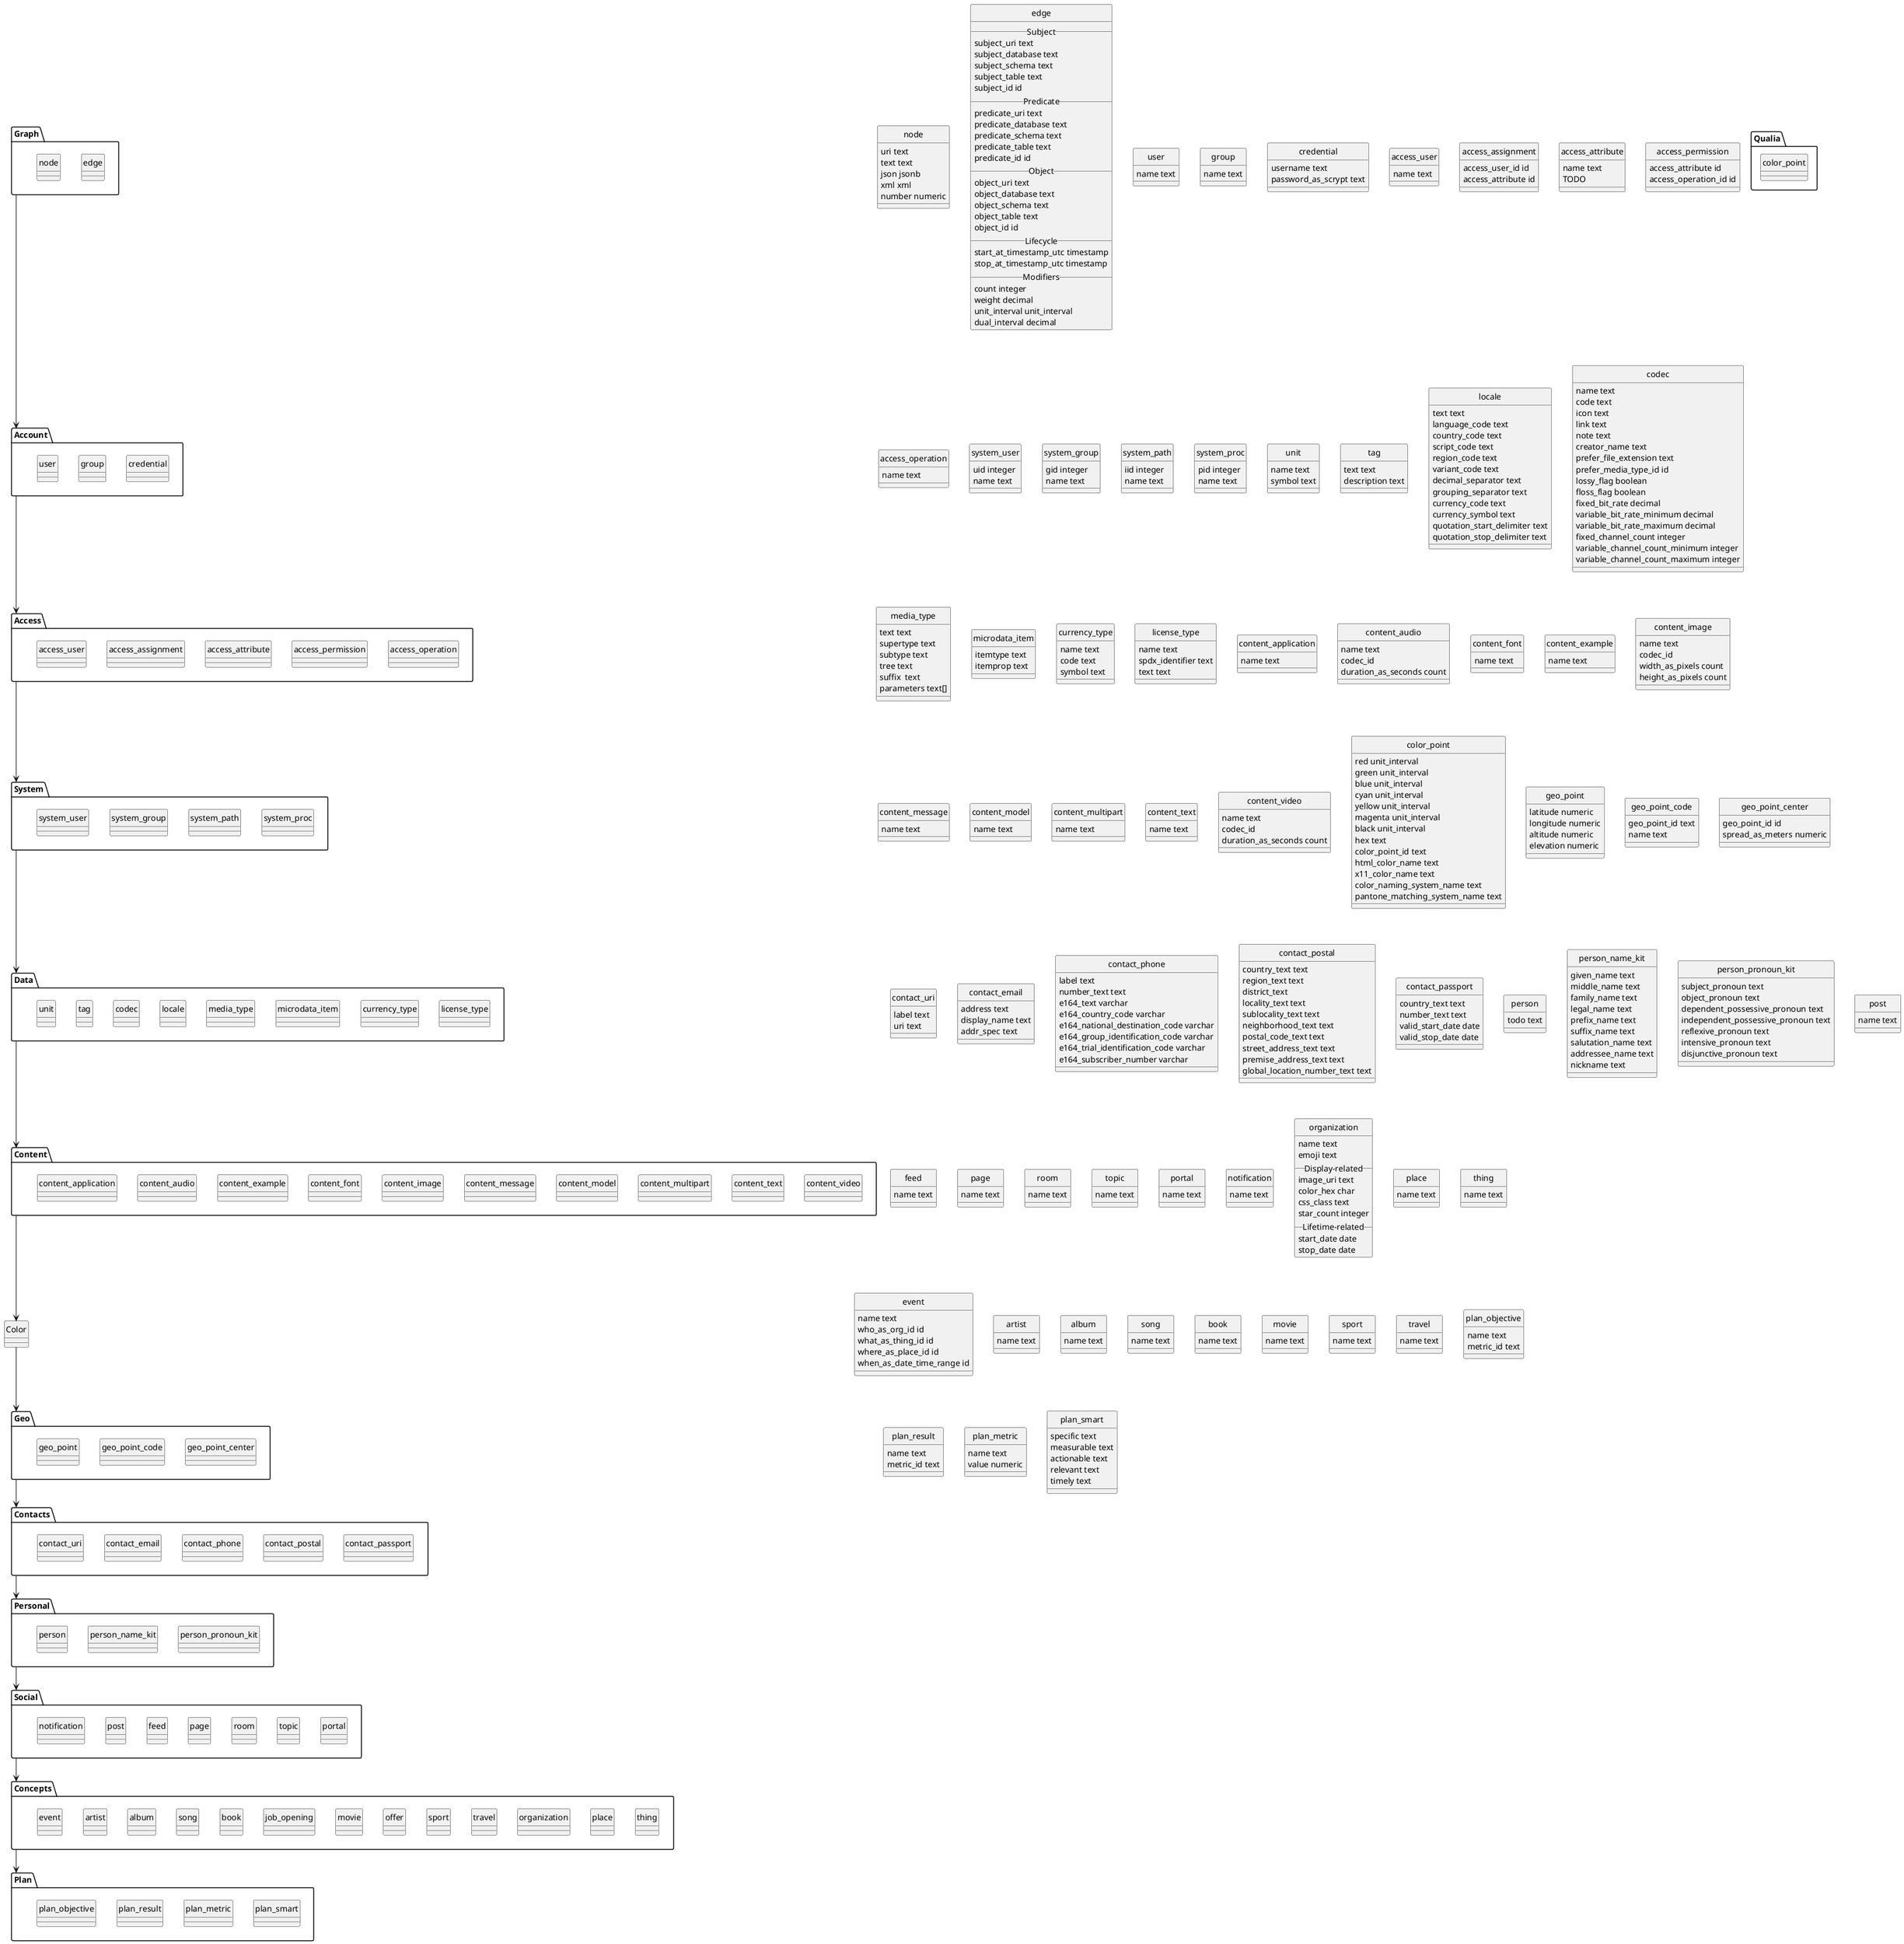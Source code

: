 @startuml
skinparam monochrome true
hide circle

'''
'
' Package section
'
'''

package Graph {
  class node
  class edge
}

package Account {
  class user
  class group
  class credential
}

package Access {
  class access_user
  class access_assignment
  class access_attribute
  class access_permission
  class access_operation
}

package System {
  class system_user
  class system_group
  class system_path
  class system_proc
}

package Data {
  class unit
  class tag
  class codec
  class locale
  class media_type
  class microdata_item
  class currency_type
  class license_type
}

package Content {
  class content_application
  class content_audio
  class content_font
  class content_example
  class content_image
  class content_message
  class content_model
  class content_multipart
  class content_text
  class content_video
}

package Qualia {
  class color_point
}

package Geo {
  class geo_point
  class geo_point_code
  class geo_point_center
}

package Contacts {
  class contact_uri
  class contact_email
  class contact_phone
  class contact_postal
  class contact_passport
}

package Personal {
  class person
  class person_name_kit
  class person_pronoun_kit
}

package Social {
  class post
  class feed
  class page
  class room
  class topic
  class portal
  class notification
}

package Concepts {
  class artist
  class album
  class song
  class book
  class thing
  class event
  class job_opening
  class movie
  class offer
  class organization
  class place
  class sport
  class travel
}

package Plan {
  class plan_objective
  class plan_result
  class plan_metric
  class plan_smart
}

'''
'
' Package layout hint section
'
'''

Graph -d-> Account
Account -d-> Access
Access -d-> System
System -d-> Data
Data -d-> Content
Content -d-> Color
Color -d-> Geo
Geo -d-> Contacts
Contacts -d-> Personal
Personal -d-> Social
Social -d-> Concepts
Concepts -d-> Plan

'' package Graph
node -[hidden] edge

'' package Account
user -[hidden] group
group -[hidden] credential

'' package Access
access_user -[hidden] access_assignment
access_assignment -[hidden] access_attribute
access_attribute -[hidden] access_permission
access_permission -[hidden] access_operation

'' package System
system_user -[hidden] system_group
system_group -[hidden] system_path
system_path -[hidden] system_proc

'' package Data
unit -[hidden] tag
tag -[hidden] codec
codec -[hidden] locale
locale -[hidden] media_type
media_type -[hidden] microdata_item
microdata_item -[hidden] currency_type
currency_type -[hidden] license_type

'' package Media
content_application -[hidden] content_audio
content_audio -[hidden] content_example
content_example -[hidden] content_font
content_font -[hidden] content_image
content_image -[hidden] content_message
content_message -[hidden] content_model
content_model -[hidden] content_multipart
content_multipart -[hidden] content_text
content_text -[hidden] content_video

'' package Contact
contact_uri -[hidden] contact_email
contact_email -[hidden] contact_phone
contact_phone -[hidden] contact_postal
contact_postal -[hidden] contact_passport

'' package Qualia
'' color_point -[hidden] ?

'' package Geo
geo_point -[hidden] geo_point_code
geo_point_code -[hidden] geo_point_center

'' package Social
post -[hidden] feed
feed -[hidden] page
page -[hidden] room
room -[hidden] topic
topic -[hidden] portal

'' package Personal
person -[hidden] person_name_kit
person_name_kit -[hidden] person_pronoun_kit

'' package Concepts
artist -[hidden] album
album -[hidden] song
song -[hidden] book
book -[hidden] job_opening
job_opening -[hidden] movie
movie -[hidden] offer
offer -[hidden] sport
sport -[hidden] travel
travel -[hidden] organization
organization -[hidden] place
place -[hidden] thing
thing -[hidden] event
event -[hidden] artist

'' package Plan
plan_objective -[hidden] plan_result
plan_result -[hidden] plan_metric
plan_metric -[hidden] plan_smart

'''
'
' Graph
'
'''

class node {
  uri text
  text text
  json jsonb
  xml xml
  number numeric
}

class edge {
__ Subject __
  subject_uri text
  subject_database text
  subject_schema text
  subject_table text
  subject_id id
__ Predicate __
  predicate_uri text
  predicate_database text
  predicate_schema text
  predicate_table text
  predicate_id id
__ Object __
  object_uri text
  object_database text
  object_schema text
  object_table text
  object_id id
__ Lifecycle __
  start_at_timestamp_utc timestamp
  stop_at_timestamp_utc timestamp
__ Modifiers __
  count integer
  weight decimal
  unit_interval unit_interval
  dual_interval decimal
}

'''
'
' Account
'
'''

class user {
  name text
}

class group {
  name text
}

class credential {
  username text
  password_as_scrypt text
}

'''
'
' package Access
'
'''

class access_user {
  name text
}

class access_assignment {
  access_user_id id
  access_attribute id
}

class access_attribute {
  name text
  TODO
}

class access_permission {
  access_attribute id
  access_operation_id id
}

class access_operation {
  name text
}

'''
'
' System
'
'''

class system_user {
  uid integer
  name text
}

class system_group {
  gid integer
  name text
}

class system_path {
  iid integer
  name text
}

class system_proc {
  pid integer
  name text
}

'''
'
' Data
'
'''

class unit {
  name text
  symbol text
}

class tag {
  text text
  description text
}

class locale {
  text text
  language_code text
  country_code text
  script_code text
  region_code text
  variant_code text
  decimal_separator text
  grouping_separator text
  currency_code text
  currency_symbol text
  quotation_start_delimiter text
  quotation_stop_delimiter text
}

class codec {
  name text
  code text
  icon text
  link text
  note text
  creator_name text
  prefer_file_extension text
  prefer_media_type_id id
  lossy_flag boolean
  floss_flag boolean
  fixed_bit_rate decimal
  variable_bit_rate_minimum decimal
  variable_bit_rate_maximum decimal
  fixed_channel_count integer
  variable_channel_count_minimum integer
  variable_channel_count_maximum integer  
}

class media_type {
  text text
  supertype text
  subtype text
  tree text
  suffix  text
  parameters text[]
}

class microdata_item {
  itemtype text
  itemprop text
}

class currency_type {
  name text
  code text
  symbol text
}

class license_type {
  name text
  spdx_identifier text
  text text
}

'''
'
' Content
'
'''

class content_application {
  name text
}

class content_audio {
  name text
  codec_id
  duration_as_seconds count
}

class content_font {
  name text
}

class content_example {
  name text
}

class content_image {
  name text
  codec_id
  width_as_pixels count
  height_as_pixels count
}

class content_message {
  name text
}

class content_model {
  name text
}

class content_multipart {
  name text
}

class content_text {
  name text
}

class content_video {
  name text
  codec_id
  duration_as_seconds count
}

'''
'
' Color
'
'''

class color_point {
  red unit_interval
  green unit_interval
  blue unit_interval
  cyan unit_interval
  yellow unit_interval
  magenta unit_interval
  black unit_interval
  hex text
  color_point_id text
  html_color_name text
  x11_color_name text
  color_naming_system_name text
  pantone_matching_system_name text
}

'''
'
' Geo
'
'''

class geo_point {
  latitude numeric
  longitude numeric
  altitude numeric
  elevation numeric
}

class geo_point_code {
  geo_point_id text
  name text
}

class geo_point_center {
  geo_point_id id
  spread_as_meters numeric
}

'''
'
' Contact
'
'''

class contact_uri {
  label text
  uri text
}

class contact_email {
  address text
  display_name text
  addr_spec text
}

class contact_phone {
  label text
  number_text text
  e164_text varchar
  e164_country_code varchar
  e164_national_destination_code varchar
  e164_group_identification_code varchar
  e164_trial_identification_code varchar
  e164_subscriber_number varchar
}

class contact_postal {
  country_text text
  region_text text
  district_text
  locality_text text
  sublocality_text text
  neighborhood_text text
  postal_code_text text
  street_address_text text
  premise_address_text text
  global_location_number_text text
}

class contact_passport {
  country_text text
  number_text text
  valid_start_date date
  valid_stop_date date
}

'''
'
' Personal
'
'''

class person {
  todo text
}

class person_name_kit {
  given_name text
  middle_name text
  family_name text
  legal_name text
  prefix_name text
  suffix_name text
  salutation_name text
  addressee_name text
  nickname text
}

class person_pronoun_kit {
  subject_pronoun text
  object_pronoun text
  dependent_possessive_pronoun text
  independent_possessive_pronoun text
  reflexive_pronoun text
  intensive_pronoun text
  disjunctive_pronoun text
}

'''
'
' Social
'
'''

class post {
  name text
}

class feed {
  name text
}

class page {
  name text
}

class room {
  name text
}

class topic {
  name text
}

class portal {
  name text
}

class notification {
  name text
}

'''
'
' Concept
'
'''

class organization {
  name text
  emoji text
__ Display-related __
  image_uri text
  color_hex char
  css_class text
  star_count integer
__ Lifetime-related __
  start_date date
  stop_date date
}

class place {
  name text
}

class thing {
  name text
}

class event {
  name text
  who_as_org_id id
  what_as_thing_id id
  where_as_place_id id
  when_as_date_time_range id
}

class artist {
  name text
}

class album {
  name text
}

class song {
  name text
}

class book {
  name text
}

class movie {
  name text
}

class sport {
  name text
}

class travel {
  name text
}

'''
'
' Plan
'
'''

class plan_objective {
  name text
  metric_id text
}

class plan_result {
  name text
  metric_id text
}

class plan_metric {
  name text
  value numeric
}

class plan_smart {
  specific text
  measurable text
  actionable text
  relevant text
  timely text
}

@enduml
